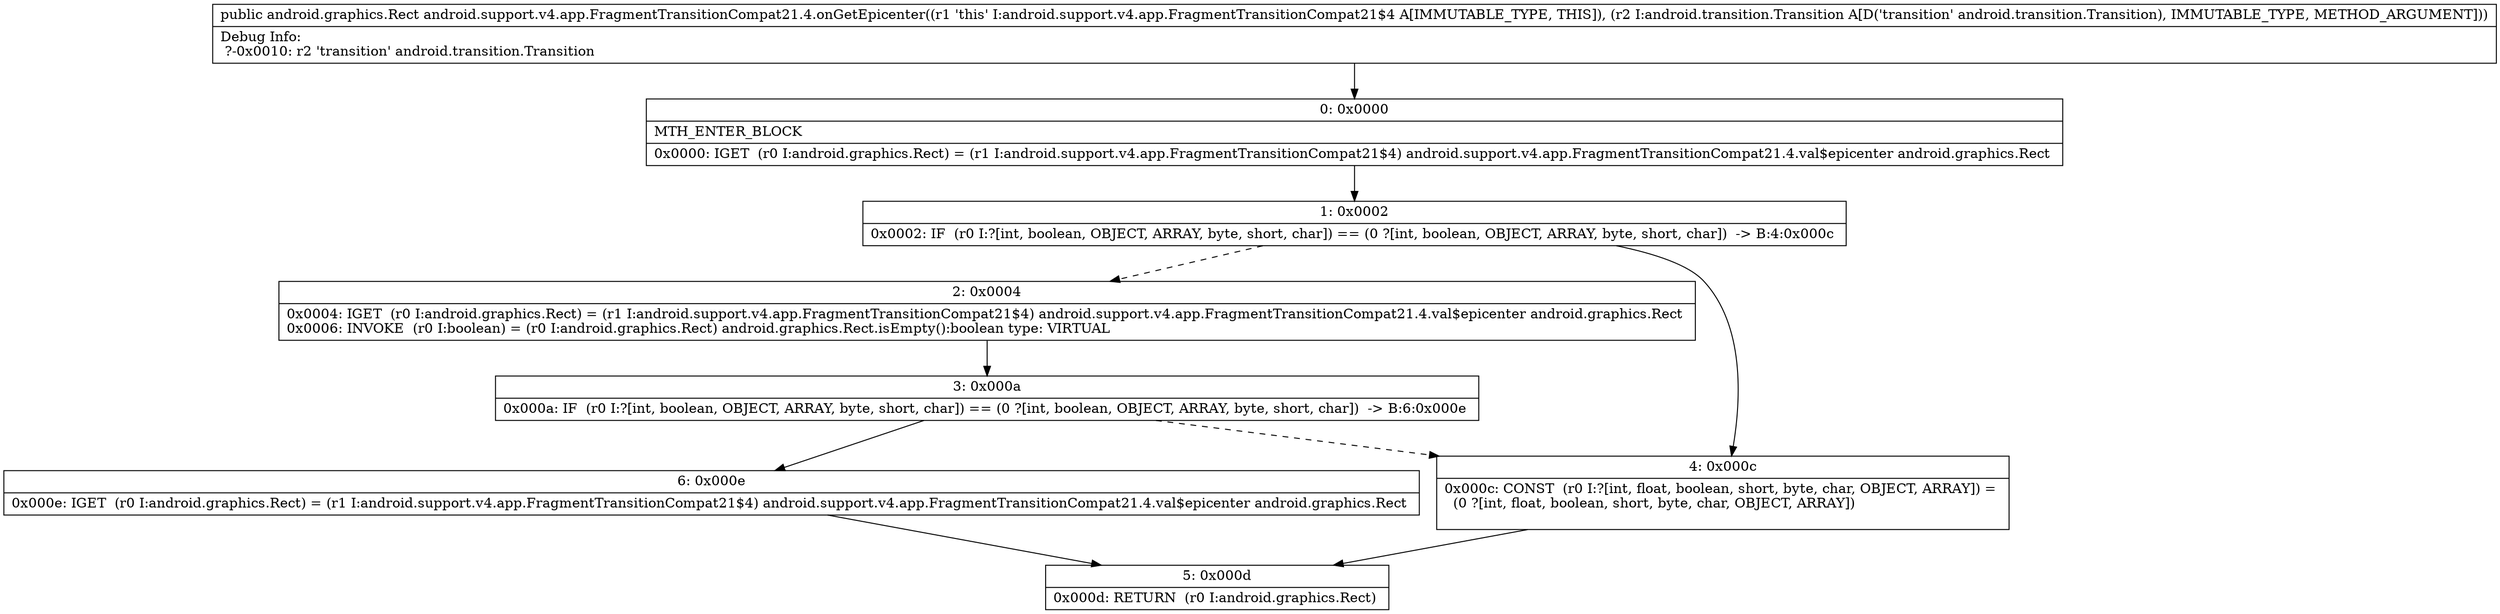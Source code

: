 digraph "CFG forandroid.support.v4.app.FragmentTransitionCompat21.4.onGetEpicenter(Landroid\/transition\/Transition;)Landroid\/graphics\/Rect;" {
Node_0 [shape=record,label="{0\:\ 0x0000|MTH_ENTER_BLOCK\l|0x0000: IGET  (r0 I:android.graphics.Rect) = (r1 I:android.support.v4.app.FragmentTransitionCompat21$4) android.support.v4.app.FragmentTransitionCompat21.4.val$epicenter android.graphics.Rect \l}"];
Node_1 [shape=record,label="{1\:\ 0x0002|0x0002: IF  (r0 I:?[int, boolean, OBJECT, ARRAY, byte, short, char]) == (0 ?[int, boolean, OBJECT, ARRAY, byte, short, char])  \-\> B:4:0x000c \l}"];
Node_2 [shape=record,label="{2\:\ 0x0004|0x0004: IGET  (r0 I:android.graphics.Rect) = (r1 I:android.support.v4.app.FragmentTransitionCompat21$4) android.support.v4.app.FragmentTransitionCompat21.4.val$epicenter android.graphics.Rect \l0x0006: INVOKE  (r0 I:boolean) = (r0 I:android.graphics.Rect) android.graphics.Rect.isEmpty():boolean type: VIRTUAL \l}"];
Node_3 [shape=record,label="{3\:\ 0x000a|0x000a: IF  (r0 I:?[int, boolean, OBJECT, ARRAY, byte, short, char]) == (0 ?[int, boolean, OBJECT, ARRAY, byte, short, char])  \-\> B:6:0x000e \l}"];
Node_4 [shape=record,label="{4\:\ 0x000c|0x000c: CONST  (r0 I:?[int, float, boolean, short, byte, char, OBJECT, ARRAY]) = \l  (0 ?[int, float, boolean, short, byte, char, OBJECT, ARRAY])\l \l}"];
Node_5 [shape=record,label="{5\:\ 0x000d|0x000d: RETURN  (r0 I:android.graphics.Rect) \l}"];
Node_6 [shape=record,label="{6\:\ 0x000e|0x000e: IGET  (r0 I:android.graphics.Rect) = (r1 I:android.support.v4.app.FragmentTransitionCompat21$4) android.support.v4.app.FragmentTransitionCompat21.4.val$epicenter android.graphics.Rect \l}"];
MethodNode[shape=record,label="{public android.graphics.Rect android.support.v4.app.FragmentTransitionCompat21.4.onGetEpicenter((r1 'this' I:android.support.v4.app.FragmentTransitionCompat21$4 A[IMMUTABLE_TYPE, THIS]), (r2 I:android.transition.Transition A[D('transition' android.transition.Transition), IMMUTABLE_TYPE, METHOD_ARGUMENT]))  | Debug Info:\l  ?\-0x0010: r2 'transition' android.transition.Transition\l}"];
MethodNode -> Node_0;
Node_0 -> Node_1;
Node_1 -> Node_2[style=dashed];
Node_1 -> Node_4;
Node_2 -> Node_3;
Node_3 -> Node_4[style=dashed];
Node_3 -> Node_6;
Node_4 -> Node_5;
Node_6 -> Node_5;
}

